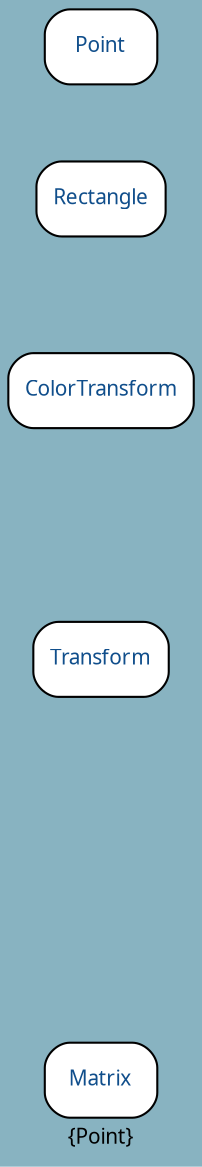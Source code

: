 digraph uml {
	graph [label="Package: flash.geom Inheritance", ratio=compress, rankdir=LR, size="24,12", overlap=false, fontname=Sans, fontsize=10, bgcolor="#88B3C1", fontcolor=black];
	node [label="\N", fontname=Sans, fontsize=8, shape=record, color=black, fontcolor=black];
	edge [fontname=Sans, fontsize=8, minlen=3, color=black, fontcolor=black];
	graph [label="{Point}",
		lp="44,10",
		bb="0,0,88,552"];
	"flash.geom.Matrix" [label="{Matrix}", fontsize=10, fontcolor="#104E8B", style="rounded,filled", fillcolor=white, URL="../types/flash/geom/Matrix.html", tooltip=Matrix, portPos=e, pos="44,39", rects="17,21,71,57", width="0.75", height="0.50"];
	"flash.geom.Transform" [label="{Transform}", fontsize=10, fontcolor="#104E8B", style="rounded,filled", fillcolor=white, URL="../types/flash/geom/Transform.html", tooltip=Transform, portPos=e, pos="44,242", rects="13,224,76,260", width="0.86", height="0.50"];
	"flash.geom.ColorTransform" [label="{ColorTransform}", fontsize=10, fontcolor="#104E8B", style="rounded,filled", fillcolor=white, URL="../types/flash/geom/ColorTransform.html", tooltip=ColorTransform, portPos=e, pos="44,370", rects="0,352,88,388", width="1.22", height="0.50"];
	"flash.geom.Rectangle" [label="{Rectangle}", fontsize=10, fontcolor="#104E8B", style="rounded,filled", fillcolor=white, URL="../types/flash/geom/Rectangle.html", tooltip=Rectangle, portPos=e, pos="44,461", rects="13,443,76,479", width="0.86", height="0.50"];
	"flash.geom.Point" [label="{Point}", fontsize=10, fontcolor="#104E8B", style="rounded,filled", fillcolor=white, URL="../types/flash/geom/Point.html", tooltip=Point, portPos=e, pos="44,534", rects="17,516,71,552", width="0.75", height="0.50"];
}
